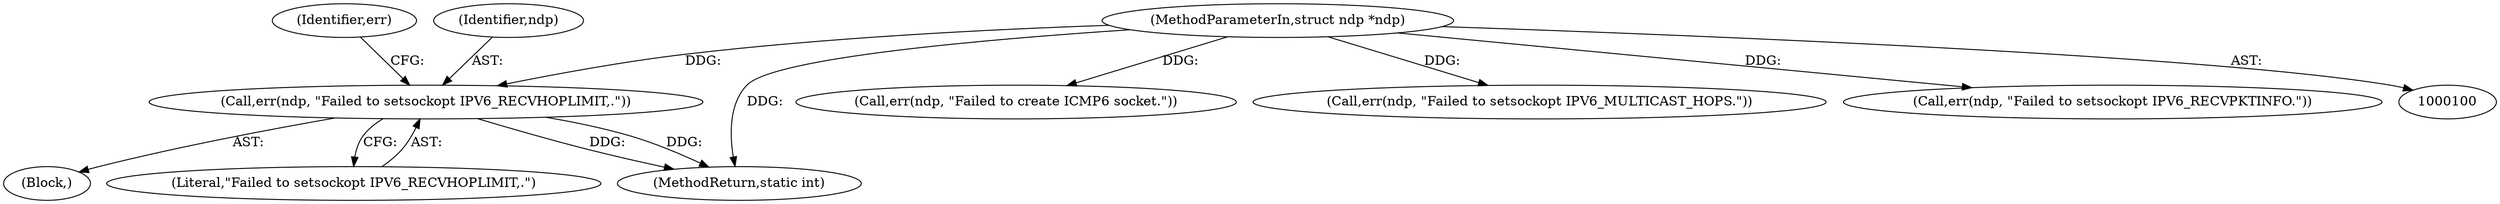 digraph "0_libndp_a4892df306e0532487f1634ba6d4c6d4bb381c7f_0@pointer" {
"1000198" [label="(Call,err(ndp, \"Failed to setsockopt IPV6_RECVHOPLIMIT,.\"))"];
"1000101" [label="(MethodParameterIn,struct ndp *ndp)"];
"1000197" [label="(Block,)"];
"1000198" [label="(Call,err(ndp, \"Failed to setsockopt IPV6_RECVHOPLIMIT,.\"))"];
"1000200" [label="(Literal,\"Failed to setsockopt IPV6_RECVHOPLIMIT,.\")"];
"1000202" [label="(Identifier,err)"];
"1000119" [label="(Call,err(ndp, \"Failed to create ICMP6 socket.\"))"];
"1000218" [label="(MethodReturn,static int)"];
"1000171" [label="(Call,err(ndp, \"Failed to setsockopt IPV6_MULTICAST_HOPS.\"))"];
"1000199" [label="(Identifier,ndp)"];
"1000101" [label="(MethodParameterIn,struct ndp *ndp)"];
"1000144" [label="(Call,err(ndp, \"Failed to setsockopt IPV6_RECVPKTINFO.\"))"];
"1000198" -> "1000197"  [label="AST: "];
"1000198" -> "1000200"  [label="CFG: "];
"1000199" -> "1000198"  [label="AST: "];
"1000200" -> "1000198"  [label="AST: "];
"1000202" -> "1000198"  [label="CFG: "];
"1000198" -> "1000218"  [label="DDG: "];
"1000198" -> "1000218"  [label="DDG: "];
"1000101" -> "1000198"  [label="DDG: "];
"1000101" -> "1000100"  [label="AST: "];
"1000101" -> "1000218"  [label="DDG: "];
"1000101" -> "1000119"  [label="DDG: "];
"1000101" -> "1000144"  [label="DDG: "];
"1000101" -> "1000171"  [label="DDG: "];
}
